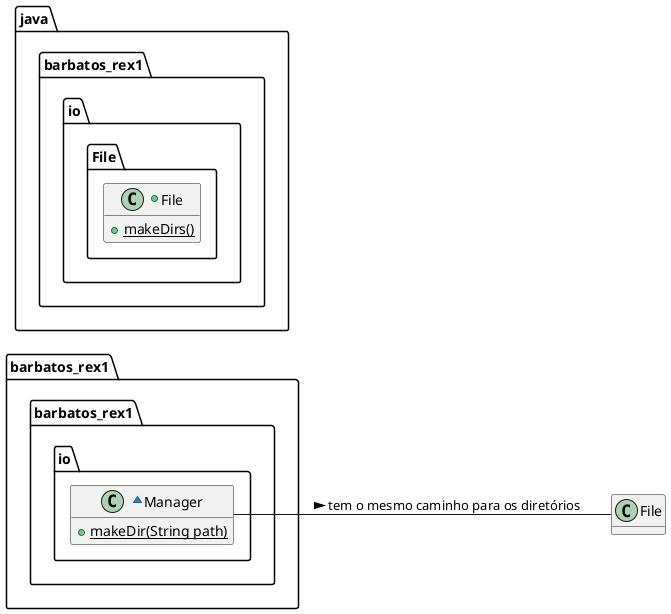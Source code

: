 @startuml
left to right direction
hide fields
package barbatos_rex1.barbatos_rex1.io{
    ~class Manager{
        {static}+makeDir(String path)
    }
}
package java.barbatos_rex1.io.File{
    +class File{
        {static}+makeDirs()
    }
}
Manager -- File : tem o mesmo caminho para os diretórios >

@enduml